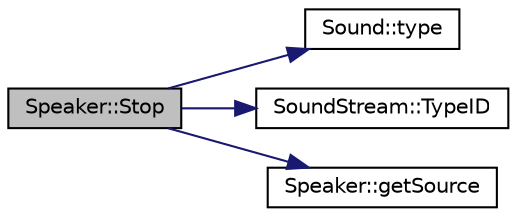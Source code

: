 digraph "Speaker::Stop"
{
  edge [fontname="Helvetica",fontsize="10",labelfontname="Helvetica",labelfontsize="10"];
  node [fontname="Helvetica",fontsize="10",shape=record];
  rankdir="LR";
  Node1 [label="Speaker::Stop",height=0.2,width=0.4,color="black", fillcolor="grey75", style="filled", fontcolor="black"];
  Node1 -> Node2 [color="midnightblue",fontsize="10",style="solid",fontname="Helvetica"];
  Node2 [label="Sound::type",height=0.2,width=0.4,color="black", fillcolor="white", style="filled",URL="$class_sound.html#a90f5fdab7f2ffee87970208043cff6d0"];
  Node1 -> Node3 [color="midnightblue",fontsize="10",style="solid",fontname="Helvetica"];
  Node3 [label="SoundStream::TypeID",height=0.2,width=0.4,color="black", fillcolor="white", style="filled",URL="$class_sound_stream.html#a1060f81eb1ba116f803b6e2f7e620641"];
  Node1 -> Node4 [color="midnightblue",fontsize="10",style="solid",fontname="Helvetica"];
  Node4 [label="Speaker::getSource",height=0.2,width=0.4,color="black", fillcolor="white", style="filled",URL="$class_speaker.html#ad038d4f49617bf84b9c1002468c88027"];
}
